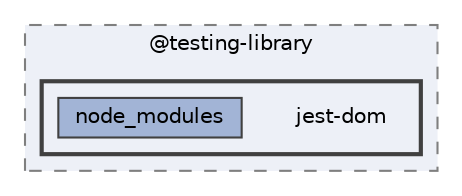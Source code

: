 digraph "pkiclassroomrescheduler/src/main/frontend/node_modules/@testing-library/jest-dom"
{
 // LATEX_PDF_SIZE
  bgcolor="transparent";
  edge [fontname=Helvetica,fontsize=10,labelfontname=Helvetica,labelfontsize=10];
  node [fontname=Helvetica,fontsize=10,shape=box,height=0.2,width=0.4];
  compound=true
  subgraph clusterdir_81b9257e64a66e96f193d1375b1a1875 {
    graph [ bgcolor="#edf0f7", pencolor="grey50", label="@testing-library", fontname=Helvetica,fontsize=10 style="filled,dashed", URL="dir_81b9257e64a66e96f193d1375b1a1875.html",tooltip=""]
  subgraph clusterdir_110616f5be7cdc73edaf55a4dc2df97c {
    graph [ bgcolor="#edf0f7", pencolor="grey25", label="", fontname=Helvetica,fontsize=10 style="filled,bold", URL="dir_110616f5be7cdc73edaf55a4dc2df97c.html",tooltip=""]
    dir_110616f5be7cdc73edaf55a4dc2df97c [shape=plaintext, label="jest-dom"];
  dir_cefa3ed53346d3f6713c4b3e9778d95b [label="node_modules", fillcolor="#a2b4d6", color="grey25", style="filled", URL="dir_cefa3ed53346d3f6713c4b3e9778d95b.html",tooltip=""];
  }
  }
}
